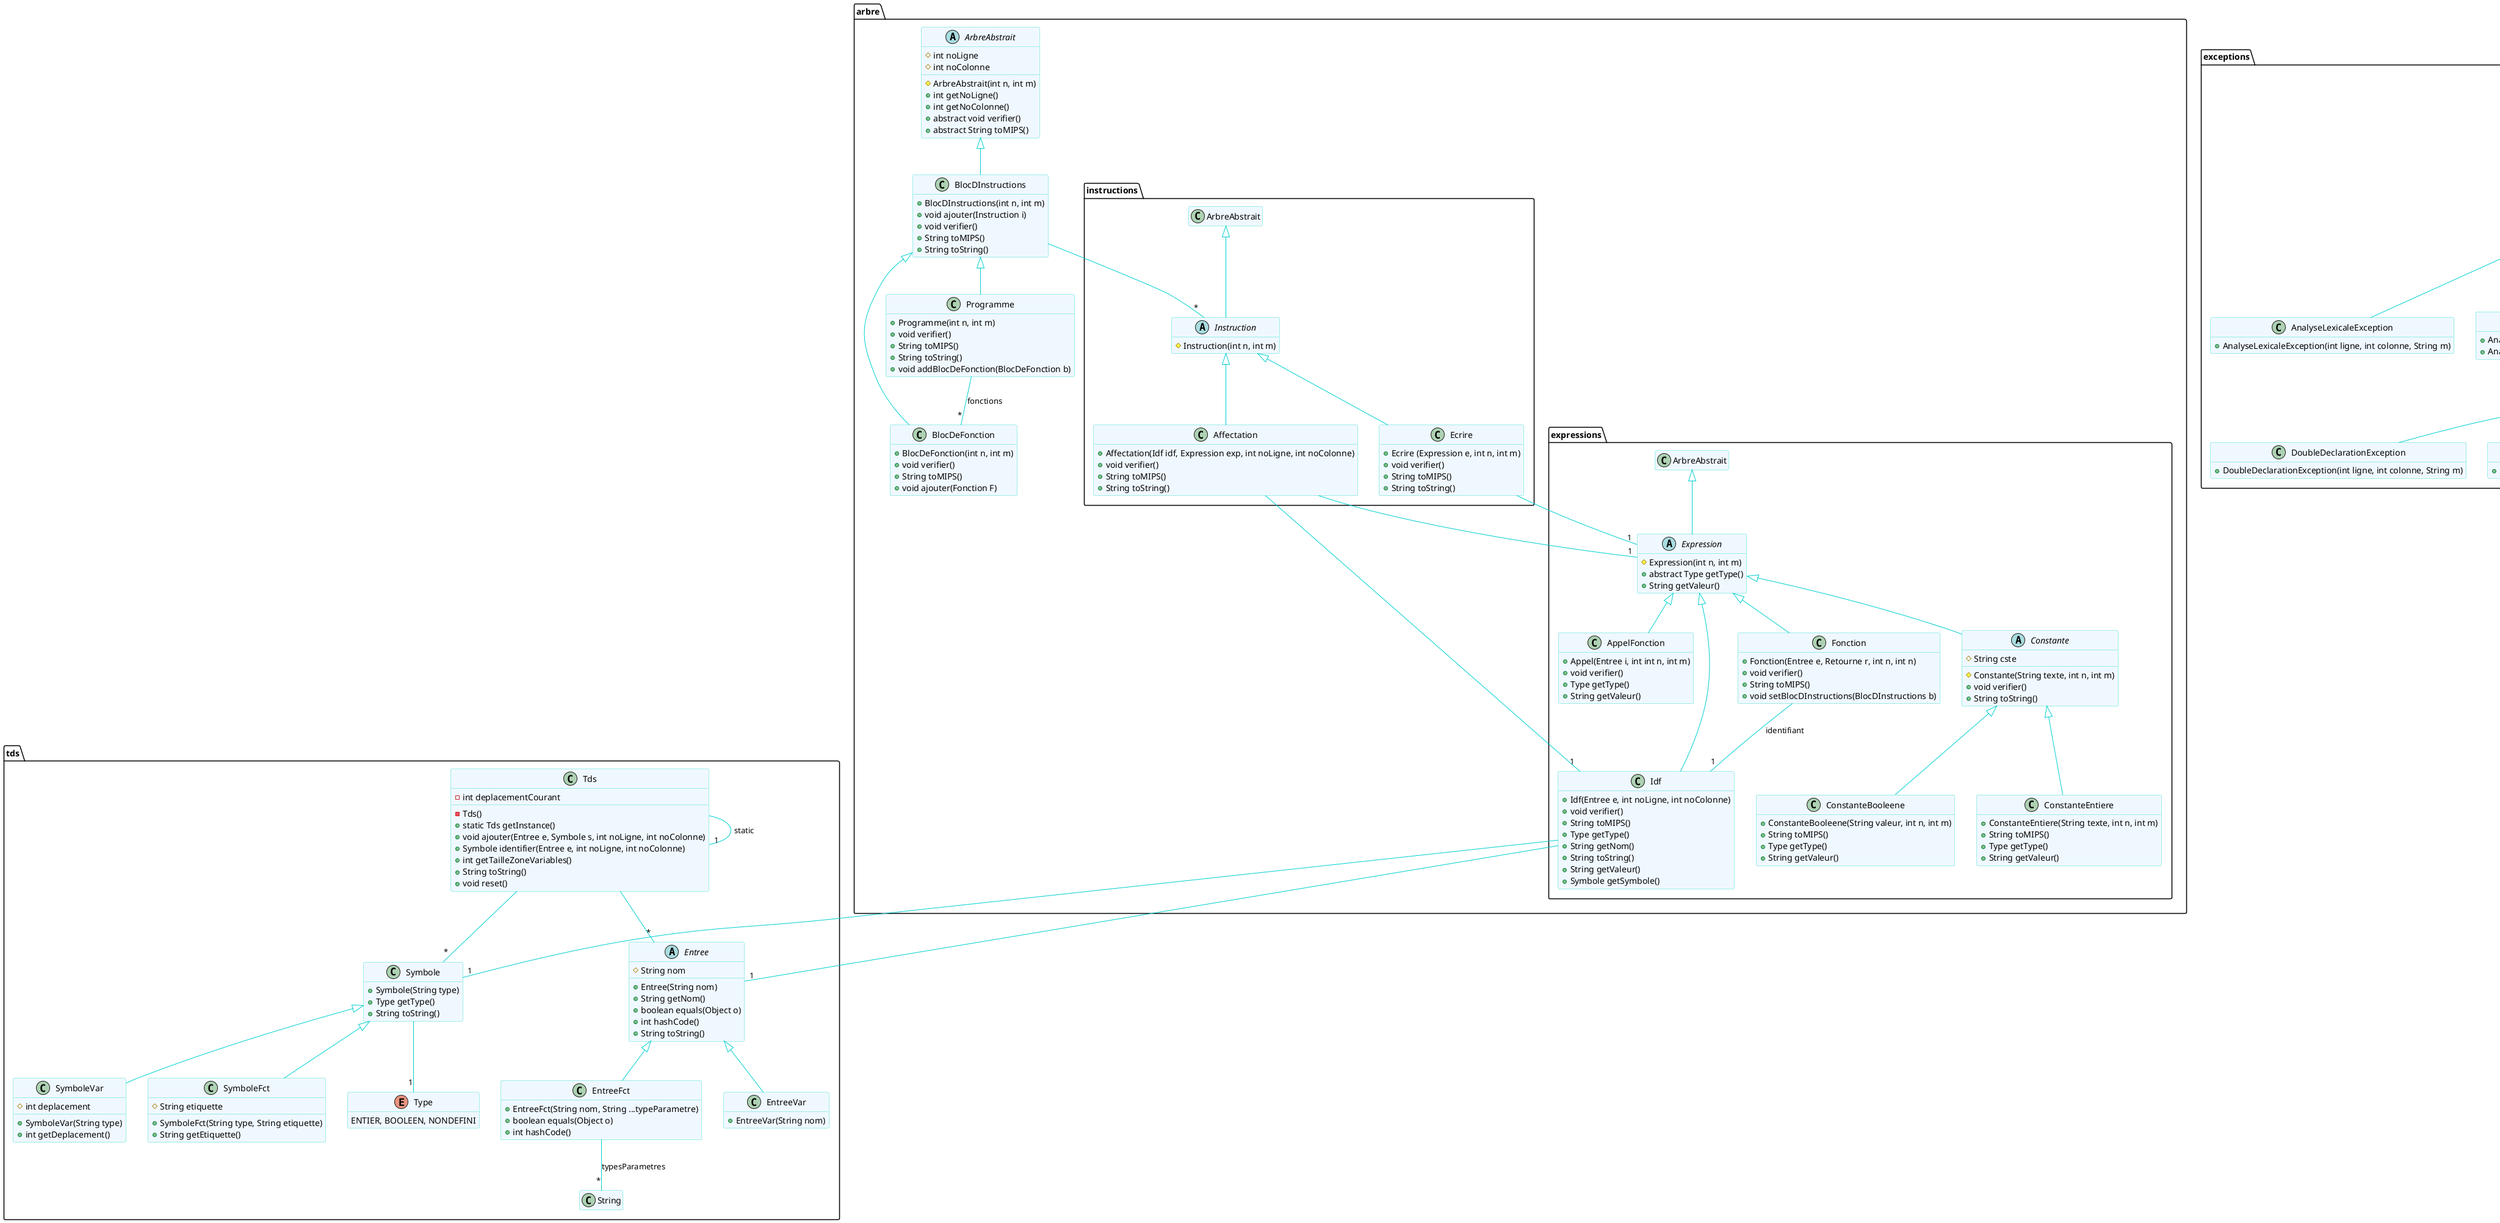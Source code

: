 @startuml
skinparam class {
BackgroundColor AliceBlue
ArrowColor DarkTurquoise
BorderColor Turquoise
}

skinparam stereotypeCBackgroundColor DarkTurquoise
skinparam stereotypeIBackgroundColor Magenta
skinparam stereotypeABackgroundColor Yellow

hide stereotype
hide empty member

package tds {
	class Symbole {
		+ Symbole(String type)
		+ Type getType()
		+ String toString()
	}
	Symbole --"1" Type

	class SymboleVar extends Symbole {
		# int deplacement
		+ SymboleVar(String type)
		+ int getDeplacement()
	}

	class SymboleFct extends Symbole {
		# String etiquette
		+ SymboleFct(String type, String etiquette)
		+ String getEtiquette()
	}

	abstract class Entree {
		# String nom
		+ Entree(String nom)
		+ String getNom()
		+ boolean equals(Object o)
		+ int hashCode()
		+ String toString()
	}

	class EntreeVar extends Entree {
		+ EntreeVar(String nom)
	}

	class EntreeFct extends Entree {
		+ EntreeFct(String nom, String ...typeParametre)
		+ boolean equals(Object o)
		+ int hashCode()
	}
	EntreeFct --"*" String : typesParametres

	class Tds {
		- int deplacementCourant
		- Tds()
		+ static Tds getInstance()
		+ void ajouter(Entree e, Symbole s, int noLigne, int noColonne)
		+ Symbole identifier(Entree e, int noLigne, int noColonne)
		+ int getTailleZoneVariables()
		+ String toString()
		+ void reset()
	}
	Tds --"1" Tds : static
	Tds --"*" Symbole
	Tds --"*" Entree

	enum Type {
		ENTIER, BOOLEEN, NONDEFINI
	}

}

package arbre {

	package expressions {

		abstract class Constante extends Expression {
			# String cste
			# Constante(String texte, int n, int m)
			+ void verifier()
			+ String toString()
		}

		class ConstanteEntiere extends Constante {
			+ ConstanteEntiere(String texte, int n, int m)
			+ String toMIPS()
			+ Type getType()
			+ String getValeur()
		}

		class ConstanteBooleene extends Constante {
			+ ConstanteBooleene(String valeur, int n, int m)
			+ String toMIPS()
			+ Type getType()
			+ String getValeur()
		}

		abstract class Expression extends ArbreAbstrait{
			# Expression(int n, int m)
			+ abstract Type getType()
			+ String getValeur()
		}

		class Idf extends Expression {
			+ Idf(Entree e, int noLigne, int noColonne)
			+ void verifier()
			+ String toMIPS()
			+ Type getType()
			+ String getNom()
			+ String toString()
			+ String getValeur()
			+ Symbole getSymbole()
		}
		Idf --"1" Symbole
		Idf --"1" Entree

		class Fonction extends Expression {
			+ Fonction(Entree e, Retourne r, int n, int n)
			+ void verifier()
			+ String toMIPS()
			+ void setBlocDInstructions(BlocDInstructions b)
		}

		class AppelFonction extends Expression {
			+ Appel(Entree i, int int n, int m)
			+ void verifier()
			+ Type getType()
			+ String getValeur()
		}

		Fonction --"1" Idf : identifiant
	}
	package instructions {

		class Affectation extends Instruction {
			+ Affectation(Idf idf, Expression exp, int noLigne, int noColonne)
			+ void verifier()
			+ String toMIPS()
			+ String toString()
		}
		Affectation --"1" Idf
		Affectation --"1" Expression

		class Ecrire extends Instruction{
			+ Ecrire (Expression e, int n, int m)
			+ void verifier()
			+ String toMIPS()
			+ String toString()
		}
		Ecrire --"1" Expression

		abstract class Instruction extends ArbreAbstrait{
  	 		# Instruction(int n, int m)
		}



	}

	abstract class ArbreAbstrait {
   		# int noLigne
   		# int noColonne
   		# ArbreAbstrait(int n, int m)
	 	+ int getNoLigne()
	 	+ int getNoColonne()
   		+ abstract void verifier()
   		+ abstract String toMIPS()
	}

	class BlocDInstructions extends ArbreAbstrait {
		+ BlocDInstructions(int n, int m)
		+ void ajouter(Instruction i)
		+ void verifier()
		+ String toMIPS()
		+ String toString()
	}
	BlocDInstructions --"*" Instruction

	class Programme extends BlocDInstructions {
		+ Programme(int n, int m)
		+ void verifier()
		+ String toMIPS()
		+ String toString()
		+ void addBlocDeFonction(BlocDeFonction b)
	}

	Programme --"*" BlocDeFonction : fonctions

	class BlocDeFonction  extends BlocDInstructions {
		+ BlocDeFonction(int n, int m)
		+ void verifier()		
		+ String toMIPS()
		+ void ajouter(Fonction F)
	}
}

package exceptions {
	abstract class AnalyseException extends RuntimeException {
		# AnalyseException(String m)
	}

	class AnalyseLexicaleException extends AnalyseException {
		+ AnalyseLexicaleException(int ligne, int colonne, String m)
	}

	class AnalyseSyntaxiqueException extends AnalyseException {
		+ AnalyseSyntaxiqueException(String m)
		+ AnalyseSyntaxiqueException(int ligne, int col, String m)
	}

	class AnalyseSemantiqueException extends AnalyseException{
		+ AnalyseSemantiqueException(String m)
		+ AnalyseSemantiqueException(int ligne, int col, String m)
	}

	class DoubleDeclarationException extends AnalyseSemantiqueException {
		+ DoubleDeclarationException(int ligne, int colonne, String m)
	}

	class TypeNonConcordantException extends AnalyseSemantiqueException {
		+ TypeNonConcordantException(int ligne, int colonne, String m)
	}

	class VariableNonDefinieException extends AnalyseSemantiqueException {
		+ VariableNonDefinieException(int ligne, int colonne, String m)
	}

}
@enduml
